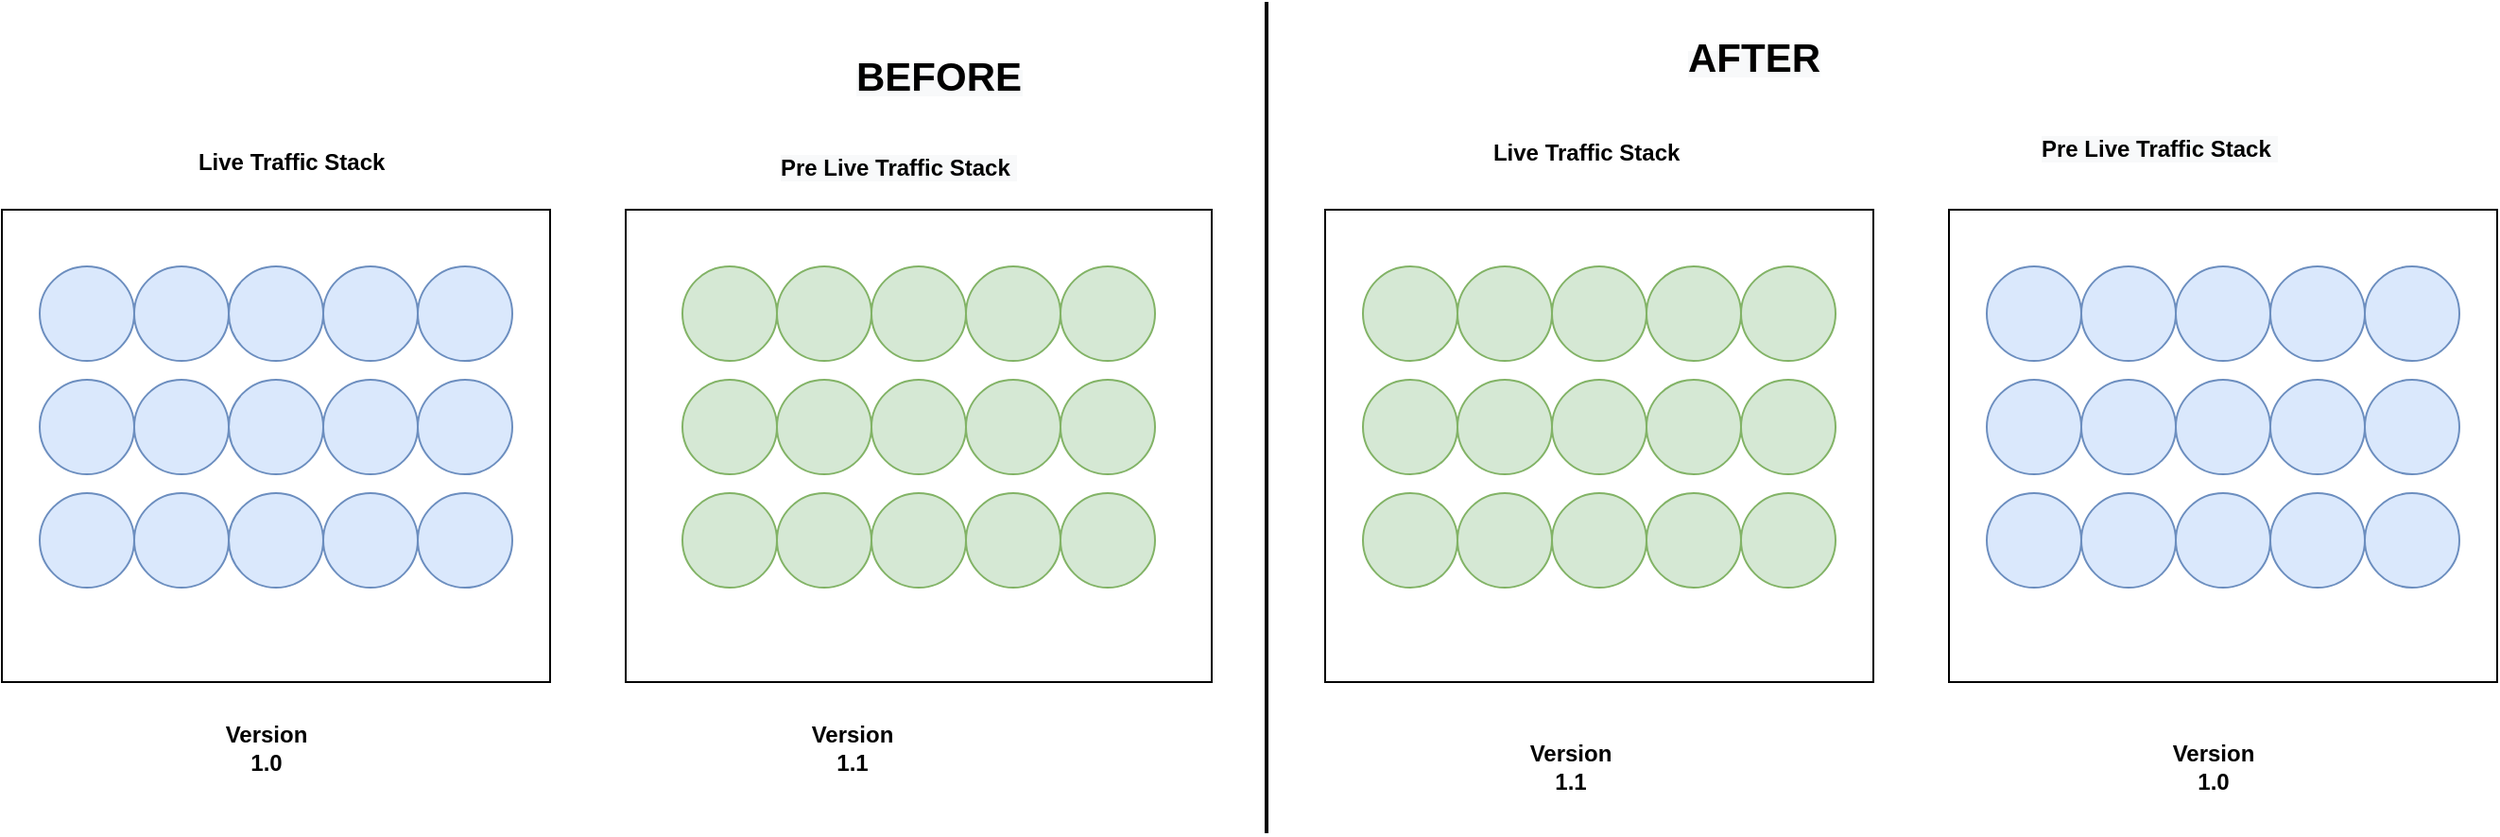 <mxfile version="17.5.0" type="github"><diagram id="X58Eu7bZSFY0DDrH6cQd" name="Page-1"><mxGraphModel dx="1773" dy="1655" grid="1" gridSize="10" guides="1" tooltips="1" connect="1" arrows="1" fold="1" page="1" pageScale="1" pageWidth="827" pageHeight="1169" math="0" shadow="0"><root><mxCell id="0"/><mxCell id="1" parent="0"/><mxCell id="hLwGVfZPHKJo1he_567X-1" value="" style="rounded=0;whiteSpace=wrap;html=1;" vertex="1" parent="1"><mxGeometry x="80" y="110" width="310" height="250" as="geometry"/></mxCell><mxCell id="hLwGVfZPHKJo1he_567X-3" value="" style="rounded=0;whiteSpace=wrap;html=1;" vertex="1" parent="1"><mxGeometry x="450" y="110" width="290" height="250" as="geometry"/></mxCell><mxCell id="hLwGVfZPHKJo1he_567X-4" value="" style="ellipse;whiteSpace=wrap;html=1;aspect=fixed;fillColor=#d5e8d4;strokeColor=#82b366;" vertex="1" parent="1"><mxGeometry x="110" y="140" width="50" height="50" as="geometry"/></mxCell><mxCell id="hLwGVfZPHKJo1he_567X-5" value="" style="ellipse;whiteSpace=wrap;html=1;aspect=fixed;fillColor=#d5e8d4;strokeColor=#82b366;" vertex="1" parent="1"><mxGeometry x="160" y="140" width="50" height="50" as="geometry"/></mxCell><mxCell id="hLwGVfZPHKJo1he_567X-6" value="" style="ellipse;whiteSpace=wrap;html=1;aspect=fixed;fillColor=#d5e8d4;strokeColor=#82b366;" vertex="1" parent="1"><mxGeometry x="210" y="140" width="50" height="50" as="geometry"/></mxCell><mxCell id="hLwGVfZPHKJo1he_567X-7" value="" style="ellipse;whiteSpace=wrap;html=1;aspect=fixed;fillColor=#d5e8d4;strokeColor=#82b366;" vertex="1" parent="1"><mxGeometry x="260" y="140" width="50" height="50" as="geometry"/></mxCell><mxCell id="hLwGVfZPHKJo1he_567X-8" value="" style="ellipse;whiteSpace=wrap;html=1;aspect=fixed;fillColor=#d5e8d4;strokeColor=#82b366;" vertex="1" parent="1"><mxGeometry x="310" y="140" width="50" height="50" as="geometry"/></mxCell><mxCell id="hLwGVfZPHKJo1he_567X-9" value="" style="ellipse;whiteSpace=wrap;html=1;aspect=fixed;fillColor=#d5e8d4;strokeColor=#82b366;" vertex="1" parent="1"><mxGeometry x="110" y="200" width="50" height="50" as="geometry"/></mxCell><mxCell id="hLwGVfZPHKJo1he_567X-10" value="" style="ellipse;whiteSpace=wrap;html=1;aspect=fixed;fillColor=#d5e8d4;strokeColor=#82b366;" vertex="1" parent="1"><mxGeometry x="160" y="200" width="50" height="50" as="geometry"/></mxCell><mxCell id="hLwGVfZPHKJo1he_567X-11" value="" style="ellipse;whiteSpace=wrap;html=1;aspect=fixed;fillColor=#d5e8d4;strokeColor=#82b366;" vertex="1" parent="1"><mxGeometry x="210" y="200" width="50" height="50" as="geometry"/></mxCell><mxCell id="hLwGVfZPHKJo1he_567X-12" value="" style="ellipse;whiteSpace=wrap;html=1;aspect=fixed;fillColor=#d5e8d4;strokeColor=#82b366;" vertex="1" parent="1"><mxGeometry x="260" y="200" width="50" height="50" as="geometry"/></mxCell><mxCell id="hLwGVfZPHKJo1he_567X-13" value="" style="ellipse;whiteSpace=wrap;html=1;aspect=fixed;fillColor=#d5e8d4;strokeColor=#82b366;" vertex="1" parent="1"><mxGeometry x="310" y="200" width="50" height="50" as="geometry"/></mxCell><mxCell id="hLwGVfZPHKJo1he_567X-14" value="" style="ellipse;whiteSpace=wrap;html=1;aspect=fixed;fillColor=#d5e8d4;strokeColor=#82b366;" vertex="1" parent="1"><mxGeometry x="110" y="260" width="50" height="50" as="geometry"/></mxCell><mxCell id="hLwGVfZPHKJo1he_567X-15" value="" style="ellipse;whiteSpace=wrap;html=1;aspect=fixed;fillColor=#d5e8d4;strokeColor=#82b366;" vertex="1" parent="1"><mxGeometry x="160" y="260" width="50" height="50" as="geometry"/></mxCell><mxCell id="hLwGVfZPHKJo1he_567X-16" value="" style="ellipse;whiteSpace=wrap;html=1;aspect=fixed;fillColor=#d5e8d4;strokeColor=#82b366;" vertex="1" parent="1"><mxGeometry x="210" y="260" width="50" height="50" as="geometry"/></mxCell><mxCell id="hLwGVfZPHKJo1he_567X-17" value="" style="ellipse;whiteSpace=wrap;html=1;aspect=fixed;fillColor=#d5e8d4;strokeColor=#82b366;" vertex="1" parent="1"><mxGeometry x="260" y="260" width="50" height="50" as="geometry"/></mxCell><mxCell id="hLwGVfZPHKJo1he_567X-18" value="" style="ellipse;whiteSpace=wrap;html=1;aspect=fixed;fillColor=#d5e8d4;strokeColor=#82b366;" vertex="1" parent="1"><mxGeometry x="310" y="260" width="50" height="50" as="geometry"/></mxCell><mxCell id="hLwGVfZPHKJo1he_567X-24" value="" style="ellipse;whiteSpace=wrap;html=1;aspect=fixed;fillColor=#d5e8d4;strokeColor=#82b366;" vertex="1" parent="1"><mxGeometry x="470" y="140" width="50" height="50" as="geometry"/></mxCell><mxCell id="hLwGVfZPHKJo1he_567X-25" value="" style="ellipse;whiteSpace=wrap;html=1;aspect=fixed;fillColor=#d5e8d4;strokeColor=#82b366;" vertex="1" parent="1"><mxGeometry x="520" y="140" width="50" height="50" as="geometry"/></mxCell><mxCell id="hLwGVfZPHKJo1he_567X-26" value="" style="ellipse;whiteSpace=wrap;html=1;aspect=fixed;fillColor=#d5e8d4;strokeColor=#82b366;" vertex="1" parent="1"><mxGeometry x="570" y="140" width="50" height="50" as="geometry"/></mxCell><mxCell id="hLwGVfZPHKJo1he_567X-27" value="" style="ellipse;whiteSpace=wrap;html=1;aspect=fixed;fillColor=#d5e8d4;strokeColor=#82b366;" vertex="1" parent="1"><mxGeometry x="620" y="140" width="50" height="50" as="geometry"/></mxCell><mxCell id="hLwGVfZPHKJo1he_567X-28" value="" style="ellipse;whiteSpace=wrap;html=1;aspect=fixed;fillColor=#d5e8d4;strokeColor=#82b366;" vertex="1" parent="1"><mxGeometry x="670" y="140" width="50" height="50" as="geometry"/></mxCell><mxCell id="hLwGVfZPHKJo1he_567X-29" value="" style="ellipse;whiteSpace=wrap;html=1;aspect=fixed;fillColor=#d5e8d4;strokeColor=#82b366;" vertex="1" parent="1"><mxGeometry x="470" y="200" width="50" height="50" as="geometry"/></mxCell><mxCell id="hLwGVfZPHKJo1he_567X-30" value="" style="ellipse;whiteSpace=wrap;html=1;aspect=fixed;fillColor=#d5e8d4;strokeColor=#82b366;" vertex="1" parent="1"><mxGeometry x="520" y="200" width="50" height="50" as="geometry"/></mxCell><mxCell id="hLwGVfZPHKJo1he_567X-31" value="" style="ellipse;whiteSpace=wrap;html=1;aspect=fixed;fillColor=#d5e8d4;strokeColor=#82b366;" vertex="1" parent="1"><mxGeometry x="570" y="200" width="50" height="50" as="geometry"/></mxCell><mxCell id="hLwGVfZPHKJo1he_567X-32" value="" style="ellipse;whiteSpace=wrap;html=1;aspect=fixed;fillColor=#d5e8d4;strokeColor=#82b366;" vertex="1" parent="1"><mxGeometry x="620" y="200" width="50" height="50" as="geometry"/></mxCell><mxCell id="hLwGVfZPHKJo1he_567X-33" value="" style="ellipse;whiteSpace=wrap;html=1;aspect=fixed;fillColor=#d5e8d4;strokeColor=#82b366;" vertex="1" parent="1"><mxGeometry x="670" y="200" width="50" height="50" as="geometry"/></mxCell><mxCell id="hLwGVfZPHKJo1he_567X-34" value="" style="ellipse;whiteSpace=wrap;html=1;aspect=fixed;fillColor=#d5e8d4;strokeColor=#82b366;" vertex="1" parent="1"><mxGeometry x="470" y="260" width="50" height="50" as="geometry"/></mxCell><mxCell id="hLwGVfZPHKJo1he_567X-35" value="" style="ellipse;whiteSpace=wrap;html=1;aspect=fixed;fillColor=#d5e8d4;strokeColor=#82b366;" vertex="1" parent="1"><mxGeometry x="520" y="260" width="50" height="50" as="geometry"/></mxCell><mxCell id="hLwGVfZPHKJo1he_567X-36" value="" style="ellipse;whiteSpace=wrap;html=1;aspect=fixed;fillColor=#d5e8d4;strokeColor=#82b366;" vertex="1" parent="1"><mxGeometry x="570" y="260" width="50" height="50" as="geometry"/></mxCell><mxCell id="hLwGVfZPHKJo1he_567X-37" value="" style="ellipse;whiteSpace=wrap;html=1;aspect=fixed;fillColor=#d5e8d4;strokeColor=#82b366;" vertex="1" parent="1"><mxGeometry x="620" y="260" width="50" height="50" as="geometry"/></mxCell><mxCell id="hLwGVfZPHKJo1he_567X-38" value="" style="ellipse;whiteSpace=wrap;html=1;aspect=fixed;fillColor=#d5e8d4;strokeColor=#82b366;" vertex="1" parent="1"><mxGeometry x="670" y="260" width="50" height="50" as="geometry"/></mxCell><mxCell id="hLwGVfZPHKJo1he_567X-39" value="" style="ellipse;whiteSpace=wrap;html=1;aspect=fixed;fillColor=#dae8fc;strokeColor=#6c8ebf;" vertex="1" parent="1"><mxGeometry x="800" y="140" width="50" height="50" as="geometry"/></mxCell><mxCell id="hLwGVfZPHKJo1he_567X-40" value="" style="ellipse;whiteSpace=wrap;html=1;aspect=fixed;fillColor=#dae8fc;strokeColor=#6c8ebf;" vertex="1" parent="1"><mxGeometry x="850" y="140" width="50" height="50" as="geometry"/></mxCell><mxCell id="hLwGVfZPHKJo1he_567X-41" value="" style="ellipse;whiteSpace=wrap;html=1;aspect=fixed;fillColor=#dae8fc;strokeColor=#6c8ebf;" vertex="1" parent="1"><mxGeometry x="900" y="140" width="50" height="50" as="geometry"/></mxCell><mxCell id="hLwGVfZPHKJo1he_567X-42" value="" style="ellipse;whiteSpace=wrap;html=1;aspect=fixed;fillColor=#dae8fc;strokeColor=#6c8ebf;" vertex="1" parent="1"><mxGeometry x="950" y="140" width="50" height="50" as="geometry"/></mxCell><mxCell id="hLwGVfZPHKJo1he_567X-43" value="" style="ellipse;whiteSpace=wrap;html=1;aspect=fixed;fillColor=#dae8fc;strokeColor=#6c8ebf;" vertex="1" parent="1"><mxGeometry x="1000" y="140" width="50" height="50" as="geometry"/></mxCell><mxCell id="hLwGVfZPHKJo1he_567X-44" value="" style="ellipse;whiteSpace=wrap;html=1;aspect=fixed;fillColor=#dae8fc;strokeColor=#6c8ebf;" vertex="1" parent="1"><mxGeometry x="800" y="200" width="50" height="50" as="geometry"/></mxCell><mxCell id="hLwGVfZPHKJo1he_567X-45" value="" style="ellipse;whiteSpace=wrap;html=1;aspect=fixed;fillColor=#dae8fc;strokeColor=#6c8ebf;" vertex="1" parent="1"><mxGeometry x="850" y="200" width="50" height="50" as="geometry"/></mxCell><mxCell id="hLwGVfZPHKJo1he_567X-46" value="" style="ellipse;whiteSpace=wrap;html=1;aspect=fixed;fillColor=#dae8fc;strokeColor=#6c8ebf;" vertex="1" parent="1"><mxGeometry x="900" y="200" width="50" height="50" as="geometry"/></mxCell><mxCell id="hLwGVfZPHKJo1he_567X-47" value="" style="ellipse;whiteSpace=wrap;html=1;aspect=fixed;fillColor=#dae8fc;strokeColor=#6c8ebf;" vertex="1" parent="1"><mxGeometry x="950" y="200" width="50" height="50" as="geometry"/></mxCell><mxCell id="hLwGVfZPHKJo1he_567X-48" value="" style="ellipse;whiteSpace=wrap;html=1;aspect=fixed;fillColor=#dae8fc;strokeColor=#6c8ebf;" vertex="1" parent="1"><mxGeometry x="1000" y="200" width="50" height="50" as="geometry"/></mxCell><mxCell id="hLwGVfZPHKJo1he_567X-49" value="" style="ellipse;whiteSpace=wrap;html=1;aspect=fixed;fillColor=#dae8fc;strokeColor=#6c8ebf;" vertex="1" parent="1"><mxGeometry x="800" y="260" width="50" height="50" as="geometry"/></mxCell><mxCell id="hLwGVfZPHKJo1he_567X-50" value="" style="ellipse;whiteSpace=wrap;html=1;aspect=fixed;fillColor=#dae8fc;strokeColor=#6c8ebf;" vertex="1" parent="1"><mxGeometry x="850" y="260" width="50" height="50" as="geometry"/></mxCell><mxCell id="hLwGVfZPHKJo1he_567X-51" value="" style="ellipse;whiteSpace=wrap;html=1;aspect=fixed;fillColor=#dae8fc;strokeColor=#6c8ebf;" vertex="1" parent="1"><mxGeometry x="900" y="260" width="50" height="50" as="geometry"/></mxCell><mxCell id="hLwGVfZPHKJo1he_567X-52" value="" style="ellipse;whiteSpace=wrap;html=1;aspect=fixed;fillColor=#dae8fc;strokeColor=#6c8ebf;" vertex="1" parent="1"><mxGeometry x="950" y="260" width="50" height="50" as="geometry"/></mxCell><mxCell id="hLwGVfZPHKJo1he_567X-53" value="" style="ellipse;whiteSpace=wrap;html=1;aspect=fixed;fillColor=#dae8fc;strokeColor=#6c8ebf;" vertex="1" parent="1"><mxGeometry x="1000" y="260" width="50" height="50" as="geometry"/></mxCell><mxCell id="hLwGVfZPHKJo1he_567X-55" value="&lt;b&gt;Version 1.1&lt;/b&gt;" style="text;html=1;strokeColor=none;fillColor=none;align=center;verticalAlign=middle;whiteSpace=wrap;rounded=0;" vertex="1" parent="1"><mxGeometry x="170" y="380" width="60" height="30" as="geometry"/></mxCell><mxCell id="hLwGVfZPHKJo1he_567X-57" value="&lt;b&gt;Version 1.1&lt;/b&gt;" style="text;html=1;strokeColor=none;fillColor=none;align=center;verticalAlign=middle;whiteSpace=wrap;rounded=0;" vertex="1" parent="1"><mxGeometry x="550" y="390" width="60" height="30" as="geometry"/></mxCell><mxCell id="hLwGVfZPHKJo1he_567X-58" value="&lt;b&gt;Version 1.0&lt;/b&gt;" style="text;html=1;strokeColor=none;fillColor=none;align=center;verticalAlign=middle;whiteSpace=wrap;rounded=0;" vertex="1" parent="1"><mxGeometry x="890" y="390" width="60" height="30" as="geometry"/></mxCell><mxCell id="hLwGVfZPHKJo1he_567X-62" value="" style="line;strokeWidth=2;direction=south;html=1;fillColor=none;" vertex="1" parent="1"><mxGeometry x="414" width="10" height="440" as="geometry"/></mxCell><mxCell id="hLwGVfZPHKJo1he_567X-63" value="&lt;b style=&quot;color: rgb(0 , 0 , 0) ; font-family: &amp;#34;helvetica&amp;#34; ; font-style: normal ; letter-spacing: normal ; text-align: center ; text-indent: 0px ; text-transform: none ; word-spacing: 0px ; background-color: rgb(248 , 249 , 250)&quot;&gt;&lt;font style=&quot;font-size: 21px&quot;&gt;BEFORE&lt;/font&gt;&lt;/b&gt;" style="text;whiteSpace=wrap;html=1;" vertex="1" parent="1"><mxGeometry x="200" y="20" width="90" height="30" as="geometry"/></mxCell><mxCell id="hLwGVfZPHKJo1he_567X-64" value="&lt;b style=&quot;color: rgb(0 , 0 , 0) ; font-family: &amp;#34;helvetica&amp;#34; ; font-style: normal ; letter-spacing: normal ; text-align: center ; text-indent: 0px ; text-transform: none ; word-spacing: 0px ; background-color: rgb(248 , 249 , 250)&quot;&gt;&lt;font style=&quot;font-size: 21px&quot;&gt;AFTER&lt;/font&gt;&lt;/b&gt;" style="text;whiteSpace=wrap;html=1;" vertex="1" parent="1"><mxGeometry x="640" y="10" width="90" height="30" as="geometry"/></mxCell><mxCell id="hLwGVfZPHKJo1he_567X-83" value="&lt;b&gt;Version 1.0&lt;/b&gt;" style="text;html=1;strokeColor=none;fillColor=none;align=center;verticalAlign=middle;whiteSpace=wrap;rounded=0;" vertex="1" parent="1"><mxGeometry x="-140" y="380" width="60" height="30" as="geometry"/></mxCell><mxCell id="hLwGVfZPHKJo1he_567X-84" value="&lt;b&gt;Live Traffic Stack&amp;nbsp;&lt;/b&gt;" style="text;html=1;strokeColor=none;fillColor=none;align=center;verticalAlign=middle;whiteSpace=wrap;rounded=0;" vertex="1" parent="1"><mxGeometry x="-150" y="70" width="110" height="30" as="geometry"/></mxCell><mxCell id="hLwGVfZPHKJo1he_567X-85" value="&lt;b style=&quot;color: rgb(0 , 0 , 0) ; font-family: &amp;#34;helvetica&amp;#34; ; font-size: 12px ; font-style: normal ; letter-spacing: normal ; text-align: center ; text-indent: 0px ; text-transform: none ; word-spacing: 0px ; background-color: rgb(248 , 249 , 250)&quot;&gt;Pre Live Traffic Stack&amp;nbsp;&lt;/b&gt;" style="text;whiteSpace=wrap;html=1;fontSize=21;" vertex="1" parent="1"><mxGeometry x="160" y="65" width="130" height="40" as="geometry"/></mxCell><mxCell id="hLwGVfZPHKJo1he_567X-86" value="&lt;b&gt;Live Traffic Stack&amp;nbsp;&lt;/b&gt;" style="text;html=1;strokeColor=none;fillColor=none;align=center;verticalAlign=middle;whiteSpace=wrap;rounded=0;" vertex="1" parent="1"><mxGeometry x="530" y="65" width="120" height="30" as="geometry"/></mxCell><mxCell id="hLwGVfZPHKJo1he_567X-87" value="&lt;b style=&quot;color: rgb(0 , 0 , 0) ; font-family: &amp;#34;helvetica&amp;#34; ; font-size: 12px ; font-style: normal ; letter-spacing: normal ; text-align: center ; text-indent: 0px ; text-transform: none ; word-spacing: 0px ; background-color: rgb(248 , 249 , 250)&quot;&gt;Pre Live Traffic Stack&amp;nbsp;&lt;/b&gt;" style="text;whiteSpace=wrap;html=1;fontSize=21;" vertex="1" parent="1"><mxGeometry x="827" y="55" width="130" height="40" as="geometry"/></mxCell><mxCell id="hLwGVfZPHKJo1he_567X-88" value="" style="rounded=0;whiteSpace=wrap;html=1;fillColor=none;" vertex="1" parent="1"><mxGeometry x="780" y="110" width="290" height="250" as="geometry"/></mxCell><mxCell id="hLwGVfZPHKJo1he_567X-105" value="" style="ellipse;whiteSpace=wrap;html=1;aspect=fixed;fillColor=#dae8fc;strokeColor=#6c8ebf;" vertex="1" parent="1"><mxGeometry x="-230" y="140" width="50" height="50" as="geometry"/></mxCell><mxCell id="hLwGVfZPHKJo1he_567X-106" value="" style="ellipse;whiteSpace=wrap;html=1;aspect=fixed;fillColor=#dae8fc;strokeColor=#6c8ebf;" vertex="1" parent="1"><mxGeometry x="-180" y="140" width="50" height="50" as="geometry"/></mxCell><mxCell id="hLwGVfZPHKJo1he_567X-107" value="" style="ellipse;whiteSpace=wrap;html=1;aspect=fixed;fillColor=#dae8fc;strokeColor=#6c8ebf;" vertex="1" parent="1"><mxGeometry x="-130" y="140" width="50" height="50" as="geometry"/></mxCell><mxCell id="hLwGVfZPHKJo1he_567X-108" value="" style="ellipse;whiteSpace=wrap;html=1;aspect=fixed;fillColor=#dae8fc;strokeColor=#6c8ebf;" vertex="1" parent="1"><mxGeometry x="-80" y="140" width="50" height="50" as="geometry"/></mxCell><mxCell id="hLwGVfZPHKJo1he_567X-109" value="" style="ellipse;whiteSpace=wrap;html=1;aspect=fixed;fillColor=#dae8fc;strokeColor=#6c8ebf;" vertex="1" parent="1"><mxGeometry x="-30" y="140" width="50" height="50" as="geometry"/></mxCell><mxCell id="hLwGVfZPHKJo1he_567X-110" value="" style="ellipse;whiteSpace=wrap;html=1;aspect=fixed;fillColor=#dae8fc;strokeColor=#6c8ebf;" vertex="1" parent="1"><mxGeometry x="-230" y="200" width="50" height="50" as="geometry"/></mxCell><mxCell id="hLwGVfZPHKJo1he_567X-111" value="" style="ellipse;whiteSpace=wrap;html=1;aspect=fixed;fillColor=#dae8fc;strokeColor=#6c8ebf;" vertex="1" parent="1"><mxGeometry x="-180" y="200" width="50" height="50" as="geometry"/></mxCell><mxCell id="hLwGVfZPHKJo1he_567X-112" value="" style="ellipse;whiteSpace=wrap;html=1;aspect=fixed;fillColor=#dae8fc;strokeColor=#6c8ebf;" vertex="1" parent="1"><mxGeometry x="-130" y="200" width="50" height="50" as="geometry"/></mxCell><mxCell id="hLwGVfZPHKJo1he_567X-113" value="" style="ellipse;whiteSpace=wrap;html=1;aspect=fixed;fillColor=#dae8fc;strokeColor=#6c8ebf;" vertex="1" parent="1"><mxGeometry x="-80" y="200" width="50" height="50" as="geometry"/></mxCell><mxCell id="hLwGVfZPHKJo1he_567X-114" value="" style="ellipse;whiteSpace=wrap;html=1;aspect=fixed;fillColor=#dae8fc;strokeColor=#6c8ebf;" vertex="1" parent="1"><mxGeometry x="-30" y="200" width="50" height="50" as="geometry"/></mxCell><mxCell id="hLwGVfZPHKJo1he_567X-115" value="" style="ellipse;whiteSpace=wrap;html=1;aspect=fixed;fillColor=#dae8fc;strokeColor=#6c8ebf;" vertex="1" parent="1"><mxGeometry x="-230" y="260" width="50" height="50" as="geometry"/></mxCell><mxCell id="hLwGVfZPHKJo1he_567X-116" value="" style="ellipse;whiteSpace=wrap;html=1;aspect=fixed;fillColor=#dae8fc;strokeColor=#6c8ebf;" vertex="1" parent="1"><mxGeometry x="-180" y="260" width="50" height="50" as="geometry"/></mxCell><mxCell id="hLwGVfZPHKJo1he_567X-117" value="" style="ellipse;whiteSpace=wrap;html=1;aspect=fixed;fillColor=#dae8fc;strokeColor=#6c8ebf;" vertex="1" parent="1"><mxGeometry x="-130" y="260" width="50" height="50" as="geometry"/></mxCell><mxCell id="hLwGVfZPHKJo1he_567X-118" value="" style="ellipse;whiteSpace=wrap;html=1;aspect=fixed;fillColor=#dae8fc;strokeColor=#6c8ebf;" vertex="1" parent="1"><mxGeometry x="-80" y="260" width="50" height="50" as="geometry"/></mxCell><mxCell id="hLwGVfZPHKJo1he_567X-119" value="" style="ellipse;whiteSpace=wrap;html=1;aspect=fixed;fillColor=#dae8fc;strokeColor=#6c8ebf;" vertex="1" parent="1"><mxGeometry x="-30" y="260" width="50" height="50" as="geometry"/></mxCell><mxCell id="hLwGVfZPHKJo1he_567X-120" value="" style="rounded=0;whiteSpace=wrap;html=1;fillColor=none;" vertex="1" parent="1"><mxGeometry x="-250" y="110" width="290" height="250" as="geometry"/></mxCell></root></mxGraphModel></diagram></mxfile>